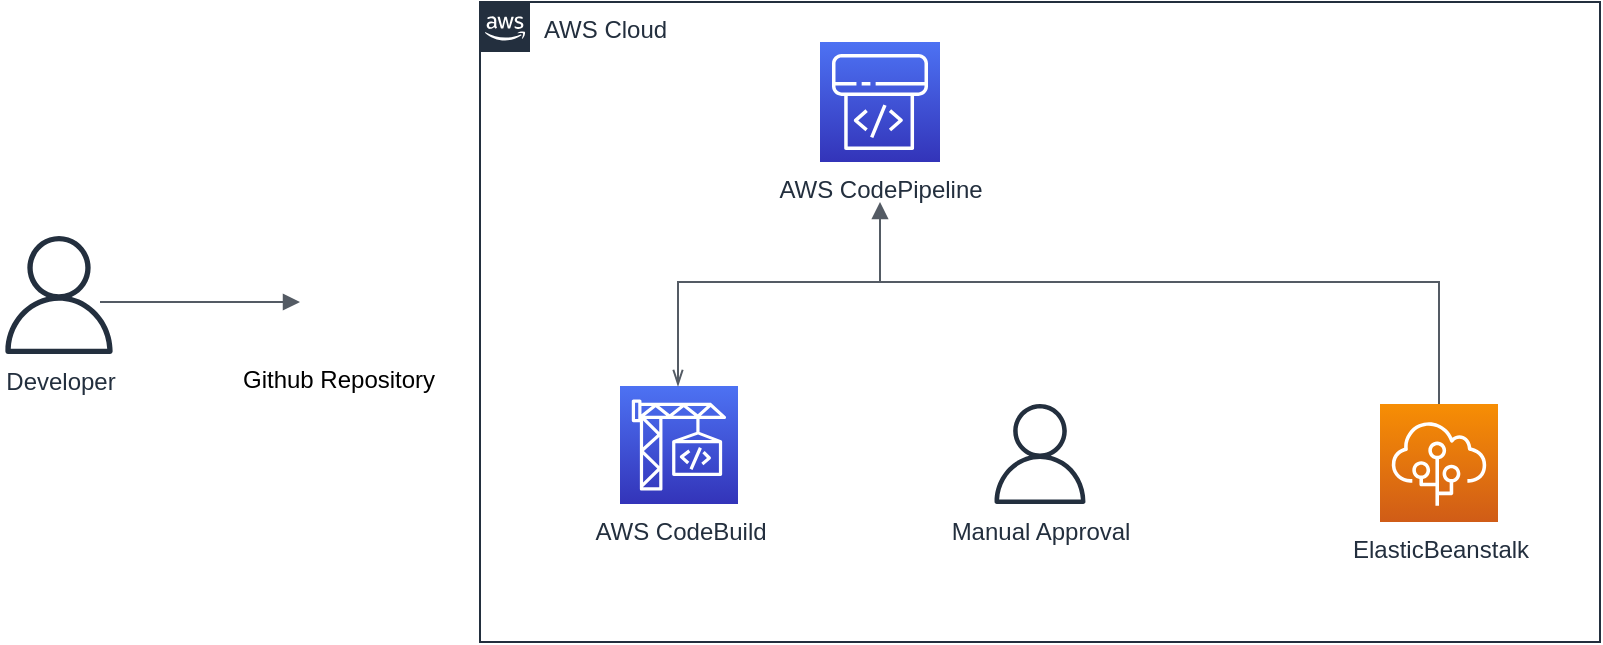 <mxfile version="14.1.7" type="github">
  <diagram id="EsXX55jRMW9ZXWaA3Fs8" name="Page-1">
    <mxGraphModel dx="868" dy="450" grid="1" gridSize="10" guides="1" tooltips="1" connect="1" arrows="1" fold="1" page="1" pageScale="1" pageWidth="850" pageHeight="1100" math="0" shadow="0">
      <root>
        <mxCell id="0" />
        <mxCell id="1" parent="0" />
        <mxCell id="t4ns3ED3nZZ4mFJgc5Tq-9" value="AWS Cloud" style="points=[[0,0],[0.25,0],[0.5,0],[0.75,0],[1,0],[1,0.25],[1,0.5],[1,0.75],[1,1],[0.75,1],[0.5,1],[0.25,1],[0,1],[0,0.75],[0,0.5],[0,0.25]];outlineConnect=0;gradientColor=none;html=1;whiteSpace=wrap;fontSize=12;fontStyle=0;shape=mxgraph.aws4.group;grIcon=mxgraph.aws4.group_aws_cloud_alt;strokeColor=#232F3E;fillColor=none;verticalAlign=top;align=left;spacingLeft=30;fontColor=#232F3E;dashed=0;" vertex="1" parent="1">
          <mxGeometry x="290" y="100" width="560" height="320" as="geometry" />
        </mxCell>
        <mxCell id="t4ns3ED3nZZ4mFJgc5Tq-7" value="AWS CodePipeline" style="outlineConnect=0;fontColor=#232F3E;gradientColor=#4D72F3;gradientDirection=north;fillColor=#3334B9;strokeColor=#ffffff;dashed=0;verticalLabelPosition=bottom;verticalAlign=top;align=center;html=1;fontSize=12;fontStyle=0;aspect=fixed;shape=mxgraph.aws4.resourceIcon;resIcon=mxgraph.aws4.codepipeline;" vertex="1" parent="1">
          <mxGeometry x="460" y="120" width="60" height="60" as="geometry" />
        </mxCell>
        <mxCell id="t4ns3ED3nZZ4mFJgc5Tq-6" value="AWS CodeBuild" style="outlineConnect=0;fontColor=#232F3E;gradientColor=#4D72F3;gradientDirection=north;fillColor=#3334B9;strokeColor=#ffffff;dashed=0;verticalLabelPosition=bottom;verticalAlign=top;align=center;html=1;fontSize=12;fontStyle=0;aspect=fixed;shape=mxgraph.aws4.resourceIcon;resIcon=mxgraph.aws4.codebuild;" vertex="1" parent="1">
          <mxGeometry x="360" y="292" width="59" height="59" as="geometry" />
        </mxCell>
        <mxCell id="t4ns3ED3nZZ4mFJgc5Tq-8" value="Developer" style="outlineConnect=0;fontColor=#232F3E;gradientColor=none;fillColor=#232F3E;strokeColor=none;dashed=0;verticalLabelPosition=bottom;verticalAlign=top;align=center;html=1;fontSize=12;fontStyle=0;aspect=fixed;pointerEvents=1;shape=mxgraph.aws4.user;" vertex="1" parent="1">
          <mxGeometry x="50" y="217" width="59" height="59" as="geometry" />
        </mxCell>
        <mxCell id="t4ns3ED3nZZ4mFJgc5Tq-10" value="Manual Approval" style="outlineConnect=0;fontColor=#232F3E;gradientColor=none;fillColor=#232F3E;strokeColor=none;dashed=0;verticalLabelPosition=bottom;verticalAlign=top;align=center;html=1;fontSize=12;fontStyle=0;aspect=fixed;pointerEvents=1;shape=mxgraph.aws4.user;" vertex="1" parent="1">
          <mxGeometry x="545" y="301" width="50" height="50" as="geometry" />
        </mxCell>
        <mxCell id="t4ns3ED3nZZ4mFJgc5Tq-11" value="ElasticBeanstalk" style="outlineConnect=0;fontColor=#232F3E;gradientColor=#F78E04;gradientDirection=north;fillColor=#D05C17;strokeColor=#ffffff;dashed=0;verticalLabelPosition=bottom;verticalAlign=top;align=center;html=1;fontSize=12;fontStyle=0;aspect=fixed;shape=mxgraph.aws4.resourceIcon;resIcon=mxgraph.aws4.elastic_beanstalk;" vertex="1" parent="1">
          <mxGeometry x="740" y="301" width="59" height="59" as="geometry" />
        </mxCell>
        <mxCell id="t4ns3ED3nZZ4mFJgc5Tq-12" value="Github Repository" style="shape=image;html=1;verticalAlign=top;verticalLabelPosition=bottom;labelBackgroundColor=#ffffff;imageAspect=0;aspect=fixed;image=https://cdn3.iconfinder.com/data/icons/social-media-2169/24/social_media_social_media_logo_git-128.png" vertex="1" parent="1">
          <mxGeometry x="190" y="217" width="58" height="58" as="geometry" />
        </mxCell>
        <mxCell id="t4ns3ED3nZZ4mFJgc5Tq-14" value="" style="edgeStyle=orthogonalEdgeStyle;html=1;endArrow=block;elbow=vertical;startArrow=none;endFill=1;strokeColor=#545B64;rounded=0;" edge="1" parent="1">
          <mxGeometry width="100" relative="1" as="geometry">
            <mxPoint x="100" y="250" as="sourcePoint" />
            <mxPoint x="200" y="250" as="targetPoint" />
          </mxGeometry>
        </mxCell>
        <mxCell id="t4ns3ED3nZZ4mFJgc5Tq-28" value="" style="edgeStyle=orthogonalEdgeStyle;html=1;endArrow=openThin;elbow=vertical;startArrow=none;endFill=0;strokeColor=#545B64;rounded=0;" edge="1" parent="1" source="t4ns3ED3nZZ4mFJgc5Tq-11" target="t4ns3ED3nZZ4mFJgc5Tq-6">
          <mxGeometry width="100" relative="1" as="geometry">
            <mxPoint x="439" y="239.97" as="sourcePoint" />
            <mxPoint x="389" y="239.97" as="targetPoint" />
            <Array as="points">
              <mxPoint x="770" y="240" />
              <mxPoint x="389" y="240" />
            </Array>
          </mxGeometry>
        </mxCell>
        <mxCell id="t4ns3ED3nZZ4mFJgc5Tq-30" value="" style="edgeStyle=orthogonalEdgeStyle;html=1;endArrow=block;elbow=vertical;startArrow=none;endFill=1;strokeColor=#545B64;rounded=0;" edge="1" parent="1">
          <mxGeometry width="100" relative="1" as="geometry">
            <mxPoint x="490" y="240" as="sourcePoint" />
            <mxPoint x="490" y="200" as="targetPoint" />
            <Array as="points">
              <mxPoint x="490" y="210" />
              <mxPoint x="490" y="210" />
            </Array>
          </mxGeometry>
        </mxCell>
      </root>
    </mxGraphModel>
  </diagram>
</mxfile>
